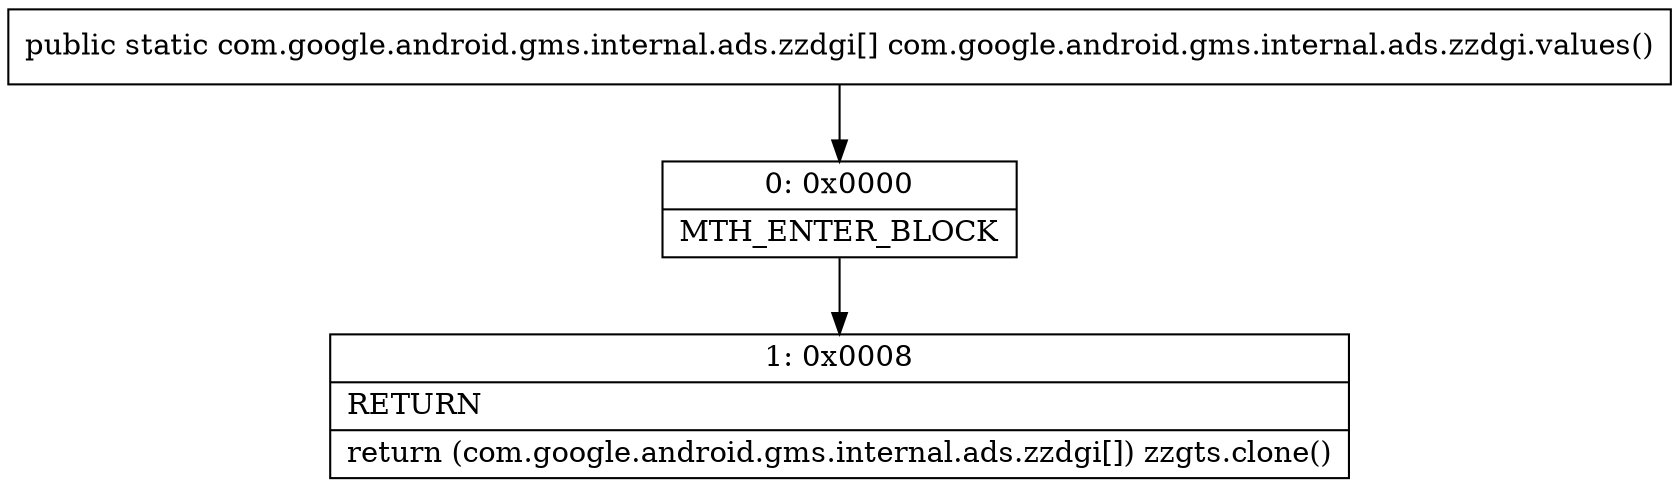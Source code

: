 digraph "CFG forcom.google.android.gms.internal.ads.zzdgi.values()[Lcom\/google\/android\/gms\/internal\/ads\/zzdgi;" {
Node_0 [shape=record,label="{0\:\ 0x0000|MTH_ENTER_BLOCK\l}"];
Node_1 [shape=record,label="{1\:\ 0x0008|RETURN\l|return (com.google.android.gms.internal.ads.zzdgi[]) zzgts.clone()\l}"];
MethodNode[shape=record,label="{public static com.google.android.gms.internal.ads.zzdgi[] com.google.android.gms.internal.ads.zzdgi.values() }"];
MethodNode -> Node_0;
Node_0 -> Node_1;
}

